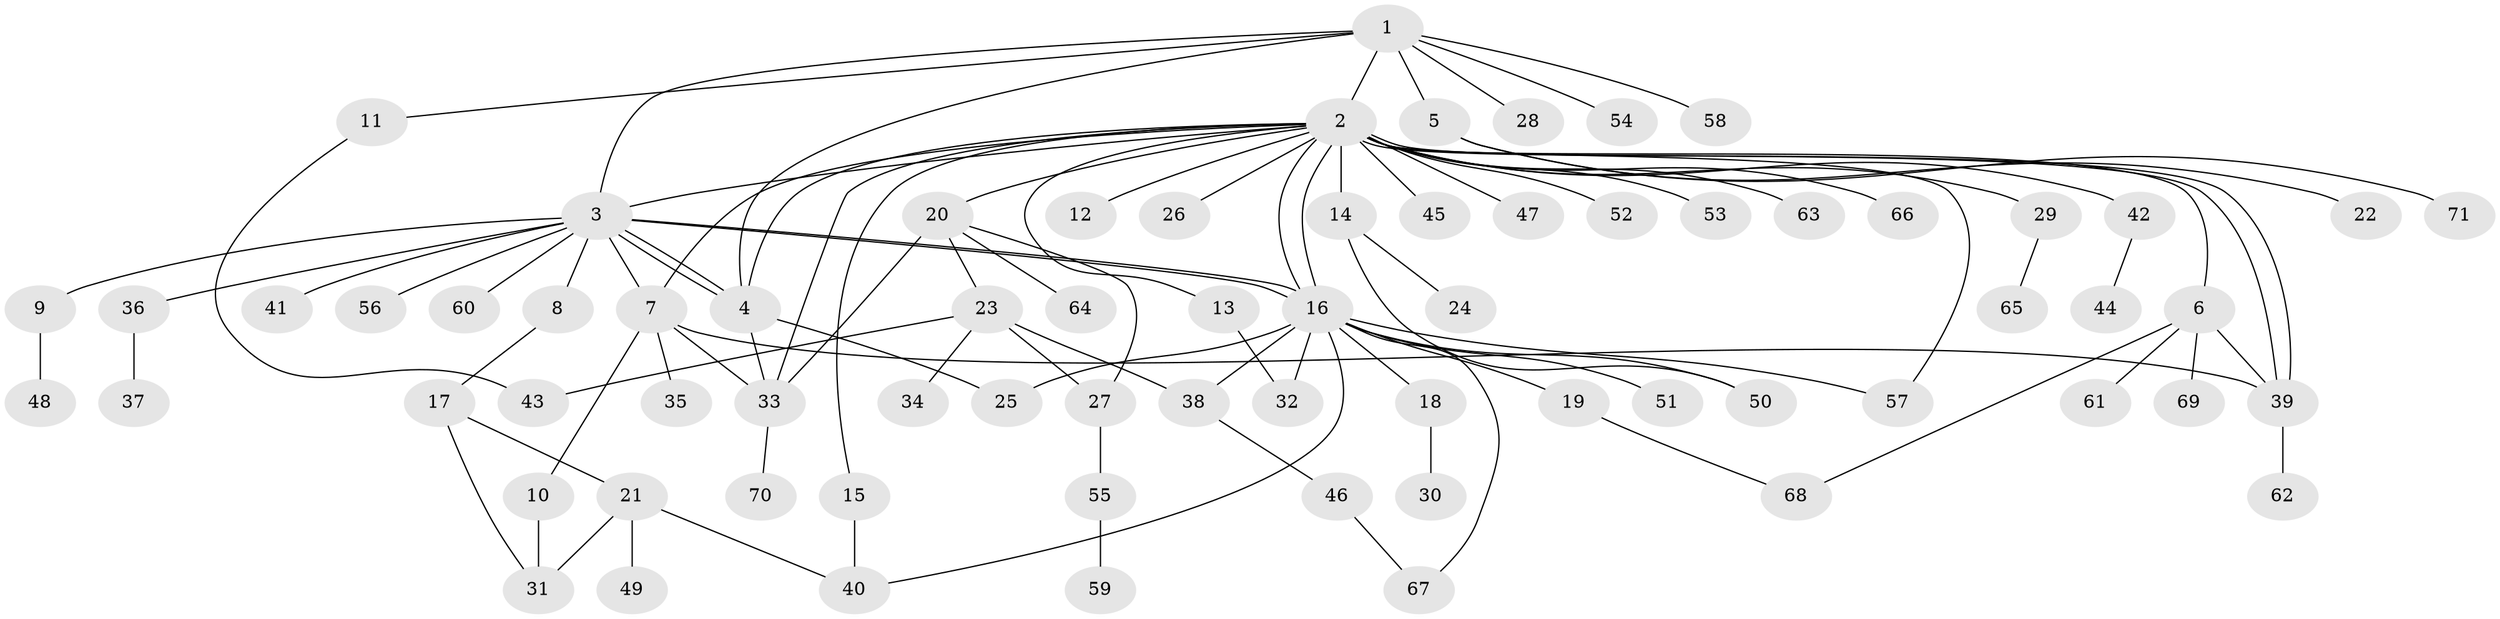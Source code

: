 // Generated by graph-tools (version 1.1) at 2025/14/03/09/25 04:14:43]
// undirected, 71 vertices, 97 edges
graph export_dot {
graph [start="1"]
  node [color=gray90,style=filled];
  1;
  2;
  3;
  4;
  5;
  6;
  7;
  8;
  9;
  10;
  11;
  12;
  13;
  14;
  15;
  16;
  17;
  18;
  19;
  20;
  21;
  22;
  23;
  24;
  25;
  26;
  27;
  28;
  29;
  30;
  31;
  32;
  33;
  34;
  35;
  36;
  37;
  38;
  39;
  40;
  41;
  42;
  43;
  44;
  45;
  46;
  47;
  48;
  49;
  50;
  51;
  52;
  53;
  54;
  55;
  56;
  57;
  58;
  59;
  60;
  61;
  62;
  63;
  64;
  65;
  66;
  67;
  68;
  69;
  70;
  71;
  1 -- 2;
  1 -- 3;
  1 -- 4;
  1 -- 5;
  1 -- 11;
  1 -- 28;
  1 -- 54;
  1 -- 58;
  2 -- 3;
  2 -- 4;
  2 -- 6;
  2 -- 7;
  2 -- 12;
  2 -- 13;
  2 -- 14;
  2 -- 15;
  2 -- 16;
  2 -- 16;
  2 -- 20;
  2 -- 26;
  2 -- 29;
  2 -- 33;
  2 -- 39;
  2 -- 39;
  2 -- 42;
  2 -- 45;
  2 -- 47;
  2 -- 52;
  2 -- 53;
  2 -- 57;
  2 -- 63;
  2 -- 66;
  3 -- 4;
  3 -- 4;
  3 -- 7;
  3 -- 8;
  3 -- 9;
  3 -- 16;
  3 -- 16;
  3 -- 36;
  3 -- 41;
  3 -- 56;
  3 -- 60;
  4 -- 25;
  4 -- 33;
  5 -- 22;
  5 -- 71;
  6 -- 39;
  6 -- 61;
  6 -- 68;
  6 -- 69;
  7 -- 10;
  7 -- 33;
  7 -- 35;
  7 -- 39;
  8 -- 17;
  9 -- 48;
  10 -- 31;
  11 -- 43;
  13 -- 32;
  14 -- 24;
  14 -- 50;
  15 -- 40;
  16 -- 18;
  16 -- 19;
  16 -- 25;
  16 -- 32;
  16 -- 38;
  16 -- 40;
  16 -- 50;
  16 -- 51;
  16 -- 57;
  16 -- 67;
  17 -- 21;
  17 -- 31;
  18 -- 30;
  19 -- 68;
  20 -- 23;
  20 -- 27;
  20 -- 33;
  20 -- 64;
  21 -- 31;
  21 -- 40;
  21 -- 49;
  23 -- 27;
  23 -- 34;
  23 -- 38;
  23 -- 43;
  27 -- 55;
  29 -- 65;
  33 -- 70;
  36 -- 37;
  38 -- 46;
  39 -- 62;
  42 -- 44;
  46 -- 67;
  55 -- 59;
}
